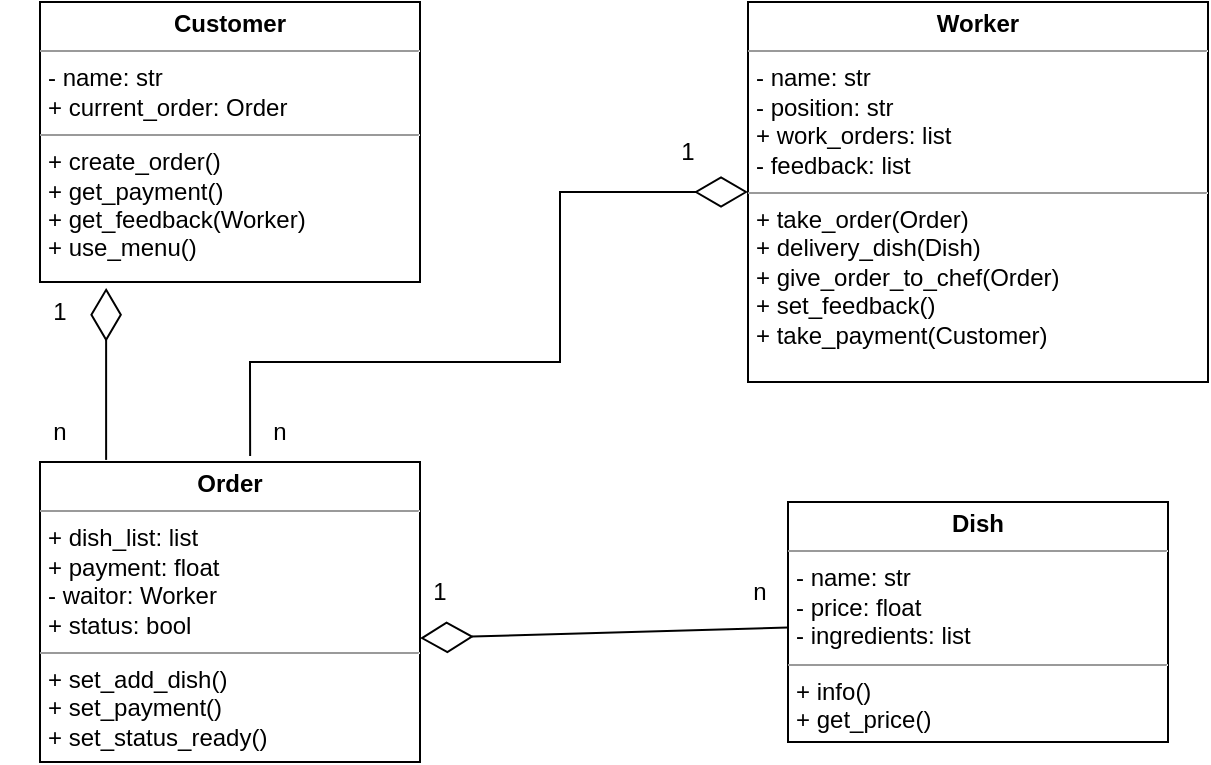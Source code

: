 <mxfile version="21.7.2" type="device">
  <diagram name="Страница — 1" id="GVEyb2UjBejN0O7voyhd">
    <mxGraphModel dx="880" dy="446" grid="1" gridSize="10" guides="1" tooltips="1" connect="1" arrows="1" fold="1" page="1" pageScale="1" pageWidth="827" pageHeight="1169" math="0" shadow="0">
      <root>
        <mxCell id="0" />
        <mxCell id="1" parent="0" />
        <mxCell id="fyMF7k5cCuOuNe2v6sL3-1" value="&lt;p style=&quot;margin:0px;margin-top:4px;text-align:center;&quot;&gt;&lt;b&gt;Customer&lt;/b&gt;&lt;/p&gt;&lt;hr size=&quot;1&quot;&gt;&lt;p style=&quot;margin:0px;margin-left:4px;&quot;&gt;- name: str&lt;br&gt;+ current_order: Order&lt;/p&gt;&lt;hr size=&quot;1&quot;&gt;&lt;p style=&quot;margin:0px;margin-left:4px;&quot;&gt;+ create_order()&lt;br&gt;+ get_payment()&lt;/p&gt;&lt;p style=&quot;margin:0px;margin-left:4px;&quot;&gt;+ get_feedback(Worker)&lt;/p&gt;&lt;p style=&quot;margin:0px;margin-left:4px;&quot;&gt;+ use_menu()&amp;nbsp;&lt;/p&gt;" style="verticalAlign=top;align=left;overflow=fill;fontSize=12;fontFamily=Helvetica;html=1;whiteSpace=wrap;" parent="1" vertex="1">
          <mxGeometry x="60" y="20" width="190" height="140" as="geometry" />
        </mxCell>
        <mxCell id="fyMF7k5cCuOuNe2v6sL3-2" value="&lt;p style=&quot;margin:0px;margin-top:4px;text-align:center;&quot;&gt;&lt;b&gt;Worker&lt;/b&gt;&lt;/p&gt;&lt;hr size=&quot;1&quot;&gt;&lt;p style=&quot;margin:0px;margin-left:4px;&quot;&gt;- name: str&lt;/p&gt;&lt;p style=&quot;margin:0px;margin-left:4px;&quot;&gt;- position: str&lt;br&gt;+ work_orders: list&lt;/p&gt;&lt;p style=&quot;margin:0px;margin-left:4px;&quot;&gt;- feedback: list&lt;/p&gt;&lt;hr size=&quot;1&quot;&gt;&lt;p style=&quot;margin:0px;margin-left:4px;&quot;&gt;+ take_order(Order)&lt;br&gt;+ delivery_dish(Dish)&lt;/p&gt;&lt;p style=&quot;margin:0px;margin-left:4px;&quot;&gt;+ give_order_to_chef(Order)&lt;/p&gt;&lt;p style=&quot;margin:0px;margin-left:4px;&quot;&gt;+ set_feedback()&lt;/p&gt;&lt;p style=&quot;margin:0px;margin-left:4px;&quot;&gt;+ take_payment(Customer)&lt;/p&gt;" style="verticalAlign=top;align=left;overflow=fill;fontSize=12;fontFamily=Helvetica;html=1;whiteSpace=wrap;" parent="1" vertex="1">
          <mxGeometry x="414" y="20" width="230" height="190" as="geometry" />
        </mxCell>
        <mxCell id="fyMF7k5cCuOuNe2v6sL3-3" value="&lt;p style=&quot;margin:0px;margin-top:4px;text-align:center;&quot;&gt;&lt;b&gt;Dish&lt;/b&gt;&lt;/p&gt;&lt;hr size=&quot;1&quot;&gt;&lt;p style=&quot;margin:0px;margin-left:4px;&quot;&gt;- name: str&lt;br&gt;- price: float&lt;/p&gt;&lt;p style=&quot;margin:0px;margin-left:4px;&quot;&gt;- ingredients: list&lt;/p&gt;&lt;hr size=&quot;1&quot;&gt;&lt;p style=&quot;margin:0px;margin-left:4px;&quot;&gt;+ info()&lt;/p&gt;&lt;p style=&quot;margin:0px;margin-left:4px;&quot;&gt;+ get_price()&lt;br&gt;&lt;br&gt;&lt;/p&gt;" style="verticalAlign=top;align=left;overflow=fill;fontSize=12;fontFamily=Helvetica;html=1;whiteSpace=wrap;" parent="1" vertex="1">
          <mxGeometry x="434" y="270" width="190" height="120" as="geometry" />
        </mxCell>
        <mxCell id="fyMF7k5cCuOuNe2v6sL3-4" value="&lt;p style=&quot;margin:0px;margin-top:4px;text-align:center;&quot;&gt;&lt;b&gt;Order&lt;/b&gt;&lt;/p&gt;&lt;hr size=&quot;1&quot;&gt;&lt;p style=&quot;margin:0px;margin-left:4px;&quot;&gt;+ dish_list: list&lt;br&gt;+ payment: float&lt;/p&gt;&lt;p style=&quot;margin:0px;margin-left:4px;&quot;&gt;- waitor: Worker&lt;/p&gt;&lt;p style=&quot;margin:0px;margin-left:4px;&quot;&gt;+ status: bool&lt;/p&gt;&lt;hr size=&quot;1&quot;&gt;&lt;p style=&quot;margin:0px;margin-left:4px;&quot;&gt;+ set_add_dish()&lt;br&gt;+ set_payment()&lt;/p&gt;&lt;p style=&quot;margin:0px;margin-left:4px;&quot;&gt;+ set_status_ready()&lt;/p&gt;" style="verticalAlign=top;align=left;overflow=fill;fontSize=12;fontFamily=Helvetica;html=1;whiteSpace=wrap;" parent="1" vertex="1">
          <mxGeometry x="60" y="250" width="190" height="150" as="geometry" />
        </mxCell>
        <mxCell id="8zXJczdNaUse8YuQbAUh-1" value="" style="endArrow=diamondThin;endFill=0;endSize=24;html=1;rounded=0;exitX=0.174;exitY=-0.007;exitDx=0;exitDy=0;exitPerimeter=0;entryX=0.174;entryY=1.021;entryDx=0;entryDy=0;entryPerimeter=0;" edge="1" parent="1" source="fyMF7k5cCuOuNe2v6sL3-4" target="fyMF7k5cCuOuNe2v6sL3-1">
          <mxGeometry width="160" relative="1" as="geometry">
            <mxPoint x="330" y="230" as="sourcePoint" />
            <mxPoint x="490" y="230" as="targetPoint" />
          </mxGeometry>
        </mxCell>
        <mxCell id="8zXJczdNaUse8YuQbAUh-2" value="" style="endArrow=diamondThin;endFill=0;endSize=24;html=1;rounded=0;exitX=0.553;exitY=-0.02;exitDx=0;exitDy=0;exitPerimeter=0;entryX=0;entryY=0.5;entryDx=0;entryDy=0;" edge="1" parent="1" source="fyMF7k5cCuOuNe2v6sL3-4" target="fyMF7k5cCuOuNe2v6sL3-2">
          <mxGeometry width="160" relative="1" as="geometry">
            <mxPoint x="103" y="259" as="sourcePoint" />
            <mxPoint x="370" y="180" as="targetPoint" />
            <Array as="points">
              <mxPoint x="165" y="200" />
              <mxPoint x="320" y="200" />
              <mxPoint x="320" y="115" />
            </Array>
          </mxGeometry>
        </mxCell>
        <mxCell id="8zXJczdNaUse8YuQbAUh-3" value="1" style="text;html=1;strokeColor=none;fillColor=none;align=center;verticalAlign=middle;whiteSpace=wrap;rounded=0;" vertex="1" parent="1">
          <mxGeometry x="354" y="80" width="60" height="30" as="geometry" />
        </mxCell>
        <mxCell id="8zXJczdNaUse8YuQbAUh-4" value="1" style="text;html=1;strokeColor=none;fillColor=none;align=center;verticalAlign=middle;whiteSpace=wrap;rounded=0;" vertex="1" parent="1">
          <mxGeometry x="40" y="160" width="60" height="30" as="geometry" />
        </mxCell>
        <mxCell id="8zXJczdNaUse8YuQbAUh-5" value="1" style="text;html=1;strokeColor=none;fillColor=none;align=center;verticalAlign=middle;whiteSpace=wrap;rounded=0;" vertex="1" parent="1">
          <mxGeometry x="230" y="300" width="60" height="30" as="geometry" />
        </mxCell>
        <mxCell id="8zXJczdNaUse8YuQbAUh-6" value="n" style="text;html=1;strokeColor=none;fillColor=none;align=center;verticalAlign=middle;whiteSpace=wrap;rounded=0;" vertex="1" parent="1">
          <mxGeometry x="390" y="300" width="60" height="30" as="geometry" />
        </mxCell>
        <mxCell id="8zXJczdNaUse8YuQbAUh-7" value="n" style="text;html=1;strokeColor=none;fillColor=none;align=center;verticalAlign=middle;whiteSpace=wrap;rounded=0;" vertex="1" parent="1">
          <mxGeometry x="40" y="220" width="60" height="30" as="geometry" />
        </mxCell>
        <mxCell id="8zXJczdNaUse8YuQbAUh-8" value="n" style="text;html=1;strokeColor=none;fillColor=none;align=center;verticalAlign=middle;whiteSpace=wrap;rounded=0;" vertex="1" parent="1">
          <mxGeometry x="150" y="220" width="60" height="30" as="geometry" />
        </mxCell>
        <mxCell id="8zXJczdNaUse8YuQbAUh-9" value="" style="endArrow=diamondThin;endFill=0;endSize=24;html=1;rounded=0;entryX=1;entryY=0.587;entryDx=0;entryDy=0;entryPerimeter=0;" edge="1" parent="1" source="fyMF7k5cCuOuNe2v6sL3-3" target="fyMF7k5cCuOuNe2v6sL3-4">
          <mxGeometry width="160" relative="1" as="geometry">
            <mxPoint x="430" y="350" as="sourcePoint" />
            <mxPoint x="490" y="230" as="targetPoint" />
          </mxGeometry>
        </mxCell>
      </root>
    </mxGraphModel>
  </diagram>
</mxfile>
